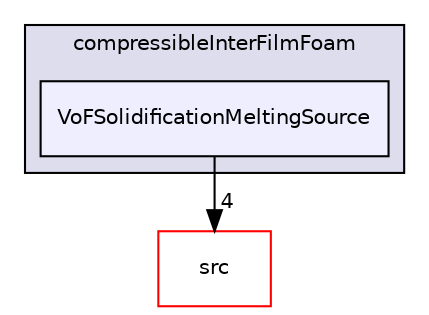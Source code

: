 digraph "applications/solvers/multiphase/compressibleInterFoam/compressibleInterFilmFoam/VoFSolidificationMeltingSource" {
  bgcolor=transparent;
  compound=true
  node [ fontsize="10", fontname="Helvetica"];
  edge [ labelfontsize="10", labelfontname="Helvetica"];
  subgraph clusterdir_75b9f74adb163bfb4b9c016bd690a11e {
    graph [ bgcolor="#ddddee", pencolor="black", label="compressibleInterFilmFoam" fontname="Helvetica", fontsize="10", URL="dir_75b9f74adb163bfb4b9c016bd690a11e.html"]
  dir_b5956064bdb30fbe9cebb860a4e205d6 [shape=box, label="VoFSolidificationMeltingSource", style="filled", fillcolor="#eeeeff", pencolor="black", URL="dir_b5956064bdb30fbe9cebb860a4e205d6.html"];
  }
  dir_68267d1309a1af8e8297ef4c3efbcdba [shape=box label="src" color="red" URL="dir_68267d1309a1af8e8297ef4c3efbcdba.html"];
  dir_b5956064bdb30fbe9cebb860a4e205d6->dir_68267d1309a1af8e8297ef4c3efbcdba [headlabel="4", labeldistance=1.5 headhref="dir_000168_000499.html"];
}
